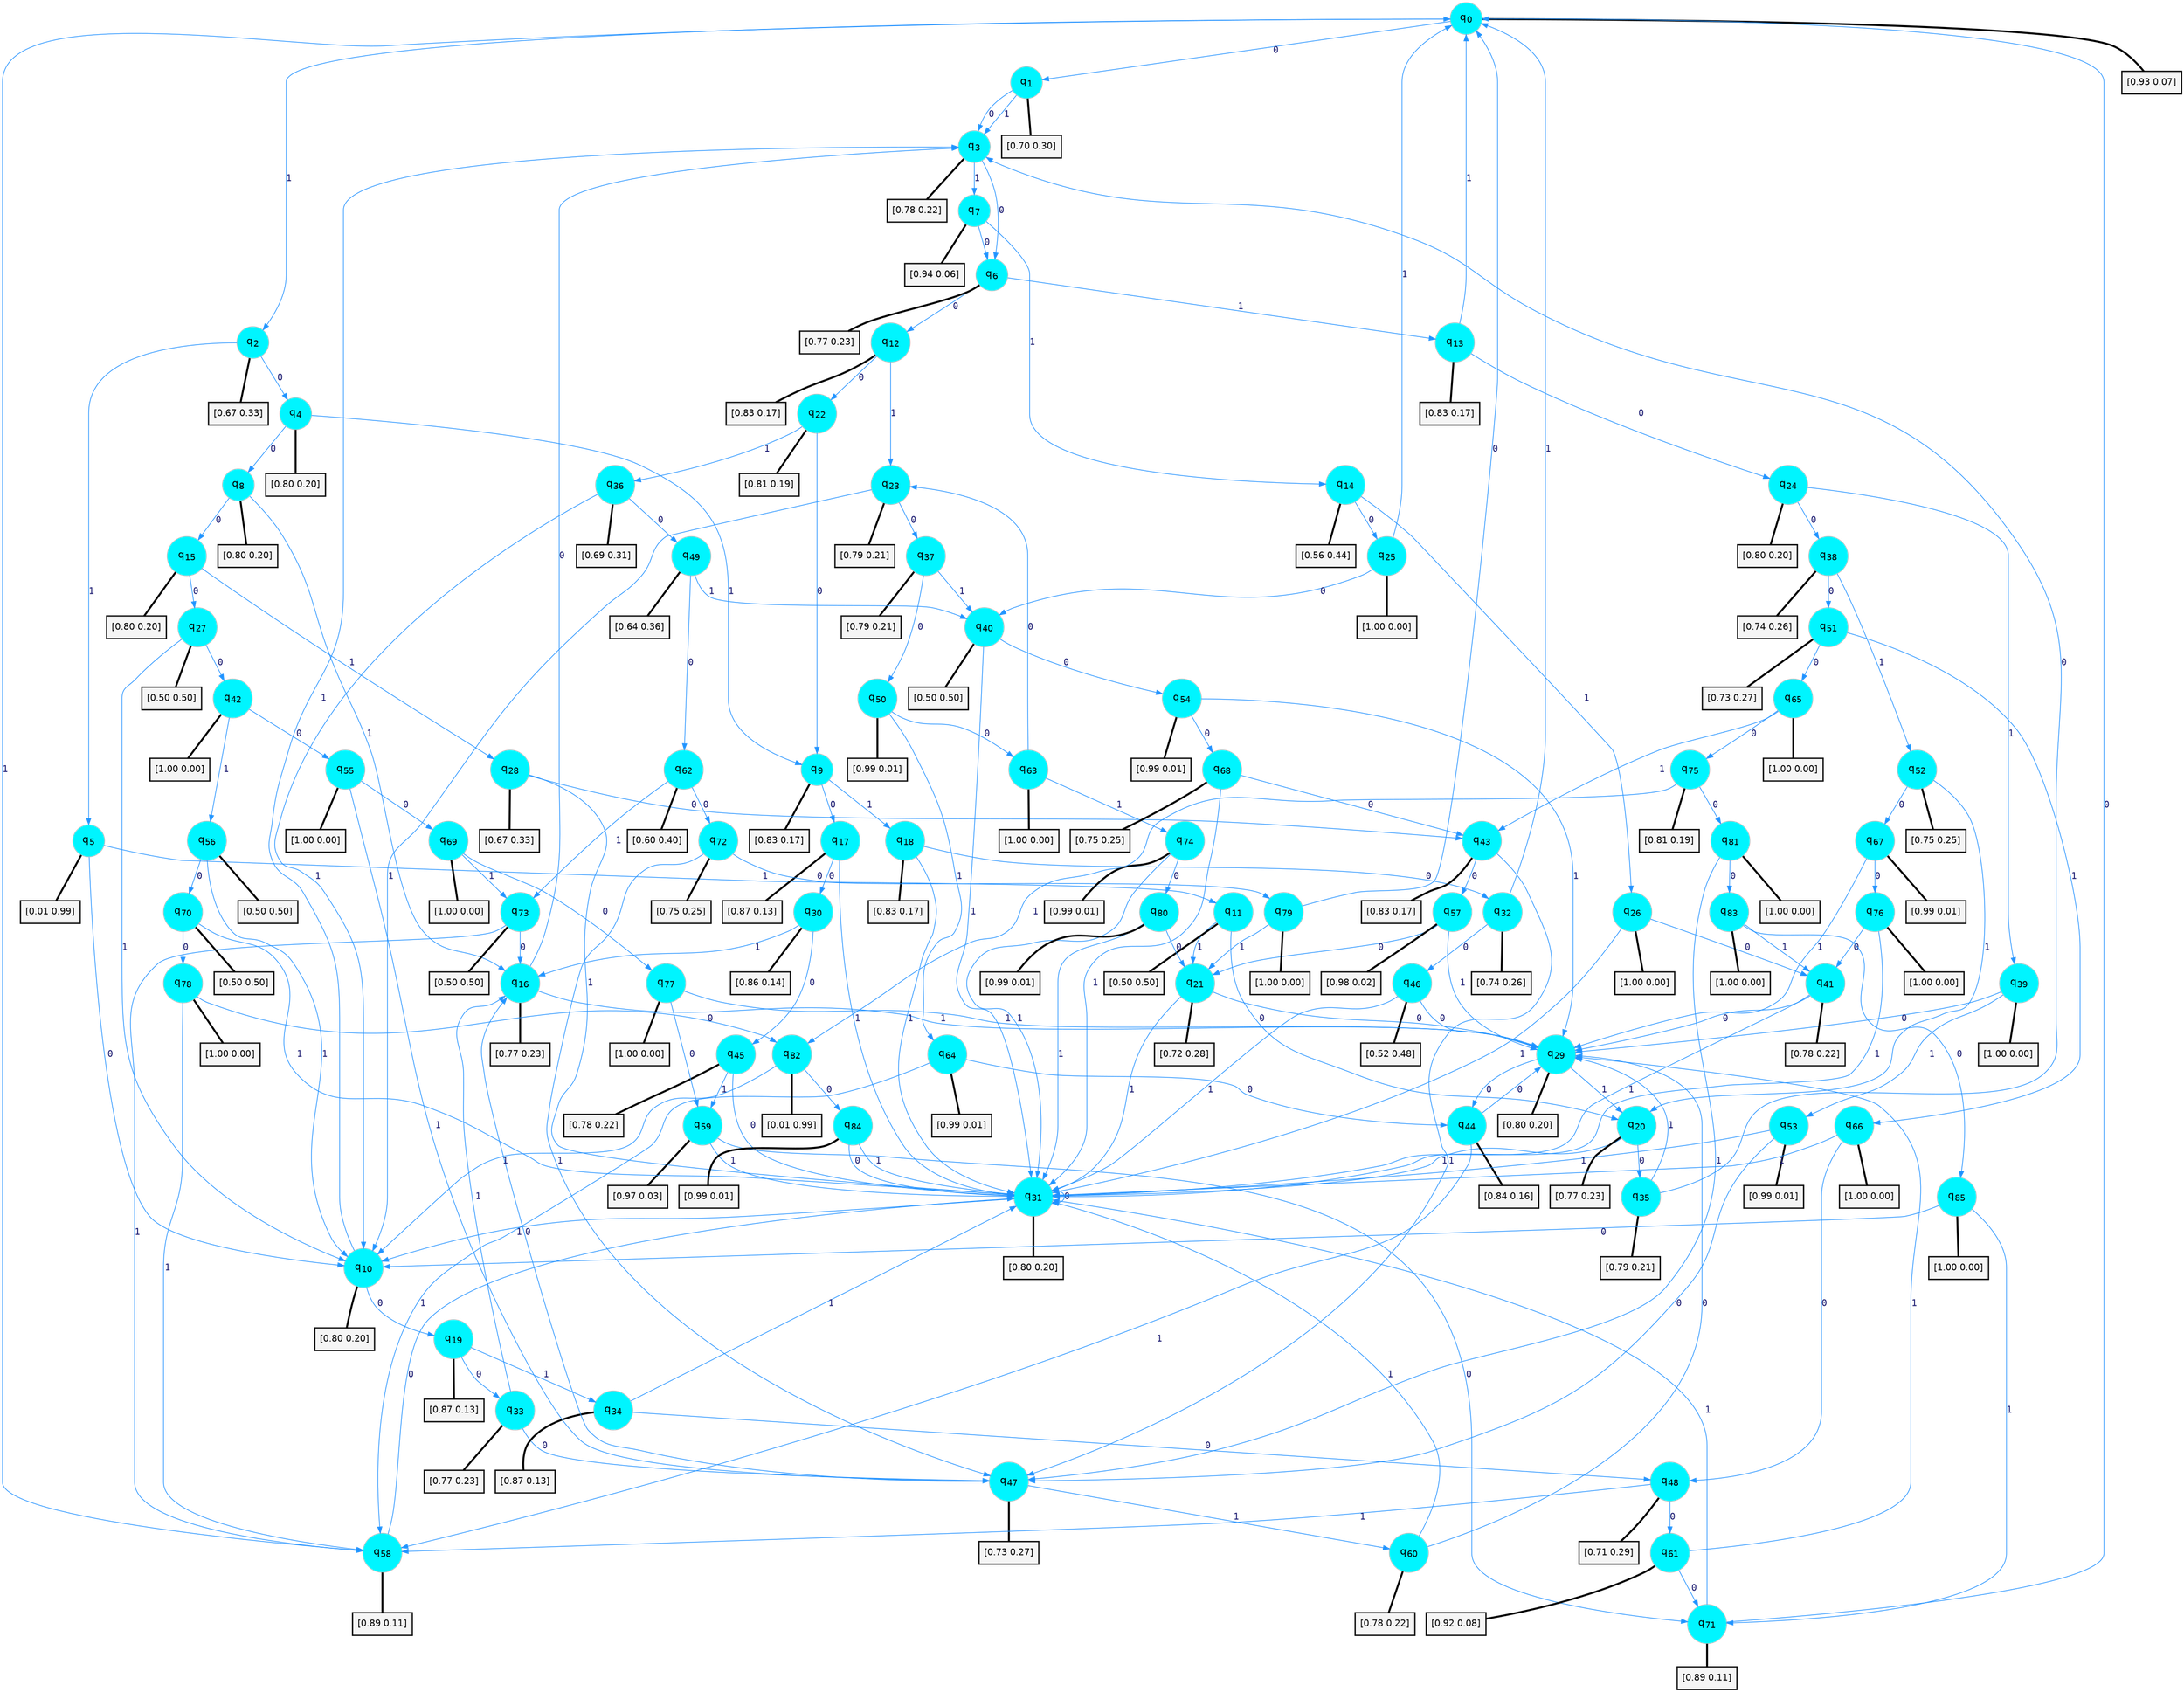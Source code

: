 digraph G {
graph [
bgcolor=transparent, dpi=300, rankdir=TD, size="40,25"];
node [
color=gray, fillcolor=turquoise1, fontcolor=black, fontname=Helvetica, fontsize=16, fontweight=bold, shape=circle, style=filled];
edge [
arrowsize=1, color=dodgerblue1, fontcolor=midnightblue, fontname=courier, fontweight=bold, penwidth=1, style=solid, weight=20];
0[label=<q<SUB>0</SUB>>];
1[label=<q<SUB>1</SUB>>];
2[label=<q<SUB>2</SUB>>];
3[label=<q<SUB>3</SUB>>];
4[label=<q<SUB>4</SUB>>];
5[label=<q<SUB>5</SUB>>];
6[label=<q<SUB>6</SUB>>];
7[label=<q<SUB>7</SUB>>];
8[label=<q<SUB>8</SUB>>];
9[label=<q<SUB>9</SUB>>];
10[label=<q<SUB>10</SUB>>];
11[label=<q<SUB>11</SUB>>];
12[label=<q<SUB>12</SUB>>];
13[label=<q<SUB>13</SUB>>];
14[label=<q<SUB>14</SUB>>];
15[label=<q<SUB>15</SUB>>];
16[label=<q<SUB>16</SUB>>];
17[label=<q<SUB>17</SUB>>];
18[label=<q<SUB>18</SUB>>];
19[label=<q<SUB>19</SUB>>];
20[label=<q<SUB>20</SUB>>];
21[label=<q<SUB>21</SUB>>];
22[label=<q<SUB>22</SUB>>];
23[label=<q<SUB>23</SUB>>];
24[label=<q<SUB>24</SUB>>];
25[label=<q<SUB>25</SUB>>];
26[label=<q<SUB>26</SUB>>];
27[label=<q<SUB>27</SUB>>];
28[label=<q<SUB>28</SUB>>];
29[label=<q<SUB>29</SUB>>];
30[label=<q<SUB>30</SUB>>];
31[label=<q<SUB>31</SUB>>];
32[label=<q<SUB>32</SUB>>];
33[label=<q<SUB>33</SUB>>];
34[label=<q<SUB>34</SUB>>];
35[label=<q<SUB>35</SUB>>];
36[label=<q<SUB>36</SUB>>];
37[label=<q<SUB>37</SUB>>];
38[label=<q<SUB>38</SUB>>];
39[label=<q<SUB>39</SUB>>];
40[label=<q<SUB>40</SUB>>];
41[label=<q<SUB>41</SUB>>];
42[label=<q<SUB>42</SUB>>];
43[label=<q<SUB>43</SUB>>];
44[label=<q<SUB>44</SUB>>];
45[label=<q<SUB>45</SUB>>];
46[label=<q<SUB>46</SUB>>];
47[label=<q<SUB>47</SUB>>];
48[label=<q<SUB>48</SUB>>];
49[label=<q<SUB>49</SUB>>];
50[label=<q<SUB>50</SUB>>];
51[label=<q<SUB>51</SUB>>];
52[label=<q<SUB>52</SUB>>];
53[label=<q<SUB>53</SUB>>];
54[label=<q<SUB>54</SUB>>];
55[label=<q<SUB>55</SUB>>];
56[label=<q<SUB>56</SUB>>];
57[label=<q<SUB>57</SUB>>];
58[label=<q<SUB>58</SUB>>];
59[label=<q<SUB>59</SUB>>];
60[label=<q<SUB>60</SUB>>];
61[label=<q<SUB>61</SUB>>];
62[label=<q<SUB>62</SUB>>];
63[label=<q<SUB>63</SUB>>];
64[label=<q<SUB>64</SUB>>];
65[label=<q<SUB>65</SUB>>];
66[label=<q<SUB>66</SUB>>];
67[label=<q<SUB>67</SUB>>];
68[label=<q<SUB>68</SUB>>];
69[label=<q<SUB>69</SUB>>];
70[label=<q<SUB>70</SUB>>];
71[label=<q<SUB>71</SUB>>];
72[label=<q<SUB>72</SUB>>];
73[label=<q<SUB>73</SUB>>];
74[label=<q<SUB>74</SUB>>];
75[label=<q<SUB>75</SUB>>];
76[label=<q<SUB>76</SUB>>];
77[label=<q<SUB>77</SUB>>];
78[label=<q<SUB>78</SUB>>];
79[label=<q<SUB>79</SUB>>];
80[label=<q<SUB>80</SUB>>];
81[label=<q<SUB>81</SUB>>];
82[label=<q<SUB>82</SUB>>];
83[label=<q<SUB>83</SUB>>];
84[label=<q<SUB>84</SUB>>];
85[label=<q<SUB>85</SUB>>];
86[label="[0.93 0.07]", shape=box,fontcolor=black, fontname=Helvetica, fontsize=14, penwidth=2, fillcolor=whitesmoke,color=black];
87[label="[0.70 0.30]", shape=box,fontcolor=black, fontname=Helvetica, fontsize=14, penwidth=2, fillcolor=whitesmoke,color=black];
88[label="[0.67 0.33]", shape=box,fontcolor=black, fontname=Helvetica, fontsize=14, penwidth=2, fillcolor=whitesmoke,color=black];
89[label="[0.78 0.22]", shape=box,fontcolor=black, fontname=Helvetica, fontsize=14, penwidth=2, fillcolor=whitesmoke,color=black];
90[label="[0.80 0.20]", shape=box,fontcolor=black, fontname=Helvetica, fontsize=14, penwidth=2, fillcolor=whitesmoke,color=black];
91[label="[0.01 0.99]", shape=box,fontcolor=black, fontname=Helvetica, fontsize=14, penwidth=2, fillcolor=whitesmoke,color=black];
92[label="[0.77 0.23]", shape=box,fontcolor=black, fontname=Helvetica, fontsize=14, penwidth=2, fillcolor=whitesmoke,color=black];
93[label="[0.94 0.06]", shape=box,fontcolor=black, fontname=Helvetica, fontsize=14, penwidth=2, fillcolor=whitesmoke,color=black];
94[label="[0.80 0.20]", shape=box,fontcolor=black, fontname=Helvetica, fontsize=14, penwidth=2, fillcolor=whitesmoke,color=black];
95[label="[0.83 0.17]", shape=box,fontcolor=black, fontname=Helvetica, fontsize=14, penwidth=2, fillcolor=whitesmoke,color=black];
96[label="[0.80 0.20]", shape=box,fontcolor=black, fontname=Helvetica, fontsize=14, penwidth=2, fillcolor=whitesmoke,color=black];
97[label="[0.50 0.50]", shape=box,fontcolor=black, fontname=Helvetica, fontsize=14, penwidth=2, fillcolor=whitesmoke,color=black];
98[label="[0.83 0.17]", shape=box,fontcolor=black, fontname=Helvetica, fontsize=14, penwidth=2, fillcolor=whitesmoke,color=black];
99[label="[0.83 0.17]", shape=box,fontcolor=black, fontname=Helvetica, fontsize=14, penwidth=2, fillcolor=whitesmoke,color=black];
100[label="[0.56 0.44]", shape=box,fontcolor=black, fontname=Helvetica, fontsize=14, penwidth=2, fillcolor=whitesmoke,color=black];
101[label="[0.80 0.20]", shape=box,fontcolor=black, fontname=Helvetica, fontsize=14, penwidth=2, fillcolor=whitesmoke,color=black];
102[label="[0.77 0.23]", shape=box,fontcolor=black, fontname=Helvetica, fontsize=14, penwidth=2, fillcolor=whitesmoke,color=black];
103[label="[0.87 0.13]", shape=box,fontcolor=black, fontname=Helvetica, fontsize=14, penwidth=2, fillcolor=whitesmoke,color=black];
104[label="[0.83 0.17]", shape=box,fontcolor=black, fontname=Helvetica, fontsize=14, penwidth=2, fillcolor=whitesmoke,color=black];
105[label="[0.87 0.13]", shape=box,fontcolor=black, fontname=Helvetica, fontsize=14, penwidth=2, fillcolor=whitesmoke,color=black];
106[label="[0.77 0.23]", shape=box,fontcolor=black, fontname=Helvetica, fontsize=14, penwidth=2, fillcolor=whitesmoke,color=black];
107[label="[0.72 0.28]", shape=box,fontcolor=black, fontname=Helvetica, fontsize=14, penwidth=2, fillcolor=whitesmoke,color=black];
108[label="[0.81 0.19]", shape=box,fontcolor=black, fontname=Helvetica, fontsize=14, penwidth=2, fillcolor=whitesmoke,color=black];
109[label="[0.79 0.21]", shape=box,fontcolor=black, fontname=Helvetica, fontsize=14, penwidth=2, fillcolor=whitesmoke,color=black];
110[label="[0.80 0.20]", shape=box,fontcolor=black, fontname=Helvetica, fontsize=14, penwidth=2, fillcolor=whitesmoke,color=black];
111[label="[1.00 0.00]", shape=box,fontcolor=black, fontname=Helvetica, fontsize=14, penwidth=2, fillcolor=whitesmoke,color=black];
112[label="[1.00 0.00]", shape=box,fontcolor=black, fontname=Helvetica, fontsize=14, penwidth=2, fillcolor=whitesmoke,color=black];
113[label="[0.50 0.50]", shape=box,fontcolor=black, fontname=Helvetica, fontsize=14, penwidth=2, fillcolor=whitesmoke,color=black];
114[label="[0.67 0.33]", shape=box,fontcolor=black, fontname=Helvetica, fontsize=14, penwidth=2, fillcolor=whitesmoke,color=black];
115[label="[0.80 0.20]", shape=box,fontcolor=black, fontname=Helvetica, fontsize=14, penwidth=2, fillcolor=whitesmoke,color=black];
116[label="[0.86 0.14]", shape=box,fontcolor=black, fontname=Helvetica, fontsize=14, penwidth=2, fillcolor=whitesmoke,color=black];
117[label="[0.80 0.20]", shape=box,fontcolor=black, fontname=Helvetica, fontsize=14, penwidth=2, fillcolor=whitesmoke,color=black];
118[label="[0.74 0.26]", shape=box,fontcolor=black, fontname=Helvetica, fontsize=14, penwidth=2, fillcolor=whitesmoke,color=black];
119[label="[0.77 0.23]", shape=box,fontcolor=black, fontname=Helvetica, fontsize=14, penwidth=2, fillcolor=whitesmoke,color=black];
120[label="[0.87 0.13]", shape=box,fontcolor=black, fontname=Helvetica, fontsize=14, penwidth=2, fillcolor=whitesmoke,color=black];
121[label="[0.79 0.21]", shape=box,fontcolor=black, fontname=Helvetica, fontsize=14, penwidth=2, fillcolor=whitesmoke,color=black];
122[label="[0.69 0.31]", shape=box,fontcolor=black, fontname=Helvetica, fontsize=14, penwidth=2, fillcolor=whitesmoke,color=black];
123[label="[0.79 0.21]", shape=box,fontcolor=black, fontname=Helvetica, fontsize=14, penwidth=2, fillcolor=whitesmoke,color=black];
124[label="[0.74 0.26]", shape=box,fontcolor=black, fontname=Helvetica, fontsize=14, penwidth=2, fillcolor=whitesmoke,color=black];
125[label="[1.00 0.00]", shape=box,fontcolor=black, fontname=Helvetica, fontsize=14, penwidth=2, fillcolor=whitesmoke,color=black];
126[label="[0.50 0.50]", shape=box,fontcolor=black, fontname=Helvetica, fontsize=14, penwidth=2, fillcolor=whitesmoke,color=black];
127[label="[0.78 0.22]", shape=box,fontcolor=black, fontname=Helvetica, fontsize=14, penwidth=2, fillcolor=whitesmoke,color=black];
128[label="[1.00 0.00]", shape=box,fontcolor=black, fontname=Helvetica, fontsize=14, penwidth=2, fillcolor=whitesmoke,color=black];
129[label="[0.83 0.17]", shape=box,fontcolor=black, fontname=Helvetica, fontsize=14, penwidth=2, fillcolor=whitesmoke,color=black];
130[label="[0.84 0.16]", shape=box,fontcolor=black, fontname=Helvetica, fontsize=14, penwidth=2, fillcolor=whitesmoke,color=black];
131[label="[0.78 0.22]", shape=box,fontcolor=black, fontname=Helvetica, fontsize=14, penwidth=2, fillcolor=whitesmoke,color=black];
132[label="[0.52 0.48]", shape=box,fontcolor=black, fontname=Helvetica, fontsize=14, penwidth=2, fillcolor=whitesmoke,color=black];
133[label="[0.73 0.27]", shape=box,fontcolor=black, fontname=Helvetica, fontsize=14, penwidth=2, fillcolor=whitesmoke,color=black];
134[label="[0.71 0.29]", shape=box,fontcolor=black, fontname=Helvetica, fontsize=14, penwidth=2, fillcolor=whitesmoke,color=black];
135[label="[0.64 0.36]", shape=box,fontcolor=black, fontname=Helvetica, fontsize=14, penwidth=2, fillcolor=whitesmoke,color=black];
136[label="[0.99 0.01]", shape=box,fontcolor=black, fontname=Helvetica, fontsize=14, penwidth=2, fillcolor=whitesmoke,color=black];
137[label="[0.73 0.27]", shape=box,fontcolor=black, fontname=Helvetica, fontsize=14, penwidth=2, fillcolor=whitesmoke,color=black];
138[label="[0.75 0.25]", shape=box,fontcolor=black, fontname=Helvetica, fontsize=14, penwidth=2, fillcolor=whitesmoke,color=black];
139[label="[0.99 0.01]", shape=box,fontcolor=black, fontname=Helvetica, fontsize=14, penwidth=2, fillcolor=whitesmoke,color=black];
140[label="[0.99 0.01]", shape=box,fontcolor=black, fontname=Helvetica, fontsize=14, penwidth=2, fillcolor=whitesmoke,color=black];
141[label="[1.00 0.00]", shape=box,fontcolor=black, fontname=Helvetica, fontsize=14, penwidth=2, fillcolor=whitesmoke,color=black];
142[label="[0.50 0.50]", shape=box,fontcolor=black, fontname=Helvetica, fontsize=14, penwidth=2, fillcolor=whitesmoke,color=black];
143[label="[0.98 0.02]", shape=box,fontcolor=black, fontname=Helvetica, fontsize=14, penwidth=2, fillcolor=whitesmoke,color=black];
144[label="[0.89 0.11]", shape=box,fontcolor=black, fontname=Helvetica, fontsize=14, penwidth=2, fillcolor=whitesmoke,color=black];
145[label="[0.97 0.03]", shape=box,fontcolor=black, fontname=Helvetica, fontsize=14, penwidth=2, fillcolor=whitesmoke,color=black];
146[label="[0.78 0.22]", shape=box,fontcolor=black, fontname=Helvetica, fontsize=14, penwidth=2, fillcolor=whitesmoke,color=black];
147[label="[0.92 0.08]", shape=box,fontcolor=black, fontname=Helvetica, fontsize=14, penwidth=2, fillcolor=whitesmoke,color=black];
148[label="[0.60 0.40]", shape=box,fontcolor=black, fontname=Helvetica, fontsize=14, penwidth=2, fillcolor=whitesmoke,color=black];
149[label="[1.00 0.00]", shape=box,fontcolor=black, fontname=Helvetica, fontsize=14, penwidth=2, fillcolor=whitesmoke,color=black];
150[label="[0.99 0.01]", shape=box,fontcolor=black, fontname=Helvetica, fontsize=14, penwidth=2, fillcolor=whitesmoke,color=black];
151[label="[1.00 0.00]", shape=box,fontcolor=black, fontname=Helvetica, fontsize=14, penwidth=2, fillcolor=whitesmoke,color=black];
152[label="[1.00 0.00]", shape=box,fontcolor=black, fontname=Helvetica, fontsize=14, penwidth=2, fillcolor=whitesmoke,color=black];
153[label="[0.99 0.01]", shape=box,fontcolor=black, fontname=Helvetica, fontsize=14, penwidth=2, fillcolor=whitesmoke,color=black];
154[label="[0.75 0.25]", shape=box,fontcolor=black, fontname=Helvetica, fontsize=14, penwidth=2, fillcolor=whitesmoke,color=black];
155[label="[1.00 0.00]", shape=box,fontcolor=black, fontname=Helvetica, fontsize=14, penwidth=2, fillcolor=whitesmoke,color=black];
156[label="[0.50 0.50]", shape=box,fontcolor=black, fontname=Helvetica, fontsize=14, penwidth=2, fillcolor=whitesmoke,color=black];
157[label="[0.89 0.11]", shape=box,fontcolor=black, fontname=Helvetica, fontsize=14, penwidth=2, fillcolor=whitesmoke,color=black];
158[label="[0.75 0.25]", shape=box,fontcolor=black, fontname=Helvetica, fontsize=14, penwidth=2, fillcolor=whitesmoke,color=black];
159[label="[0.50 0.50]", shape=box,fontcolor=black, fontname=Helvetica, fontsize=14, penwidth=2, fillcolor=whitesmoke,color=black];
160[label="[0.99 0.01]", shape=box,fontcolor=black, fontname=Helvetica, fontsize=14, penwidth=2, fillcolor=whitesmoke,color=black];
161[label="[0.81 0.19]", shape=box,fontcolor=black, fontname=Helvetica, fontsize=14, penwidth=2, fillcolor=whitesmoke,color=black];
162[label="[1.00 0.00]", shape=box,fontcolor=black, fontname=Helvetica, fontsize=14, penwidth=2, fillcolor=whitesmoke,color=black];
163[label="[1.00 0.00]", shape=box,fontcolor=black, fontname=Helvetica, fontsize=14, penwidth=2, fillcolor=whitesmoke,color=black];
164[label="[1.00 0.00]", shape=box,fontcolor=black, fontname=Helvetica, fontsize=14, penwidth=2, fillcolor=whitesmoke,color=black];
165[label="[1.00 0.00]", shape=box,fontcolor=black, fontname=Helvetica, fontsize=14, penwidth=2, fillcolor=whitesmoke,color=black];
166[label="[0.99 0.01]", shape=box,fontcolor=black, fontname=Helvetica, fontsize=14, penwidth=2, fillcolor=whitesmoke,color=black];
167[label="[1.00 0.00]", shape=box,fontcolor=black, fontname=Helvetica, fontsize=14, penwidth=2, fillcolor=whitesmoke,color=black];
168[label="[0.01 0.99]", shape=box,fontcolor=black, fontname=Helvetica, fontsize=14, penwidth=2, fillcolor=whitesmoke,color=black];
169[label="[1.00 0.00]", shape=box,fontcolor=black, fontname=Helvetica, fontsize=14, penwidth=2, fillcolor=whitesmoke,color=black];
170[label="[0.99 0.01]", shape=box,fontcolor=black, fontname=Helvetica, fontsize=14, penwidth=2, fillcolor=whitesmoke,color=black];
171[label="[1.00 0.00]", shape=box,fontcolor=black, fontname=Helvetica, fontsize=14, penwidth=2, fillcolor=whitesmoke,color=black];
0->1 [label=0];
0->2 [label=1];
0->86 [arrowhead=none, penwidth=3,color=black];
1->3 [label=0];
1->3 [label=1];
1->87 [arrowhead=none, penwidth=3,color=black];
2->4 [label=0];
2->5 [label=1];
2->88 [arrowhead=none, penwidth=3,color=black];
3->6 [label=0];
3->7 [label=1];
3->89 [arrowhead=none, penwidth=3,color=black];
4->8 [label=0];
4->9 [label=1];
4->90 [arrowhead=none, penwidth=3,color=black];
5->10 [label=0];
5->11 [label=1];
5->91 [arrowhead=none, penwidth=3,color=black];
6->12 [label=0];
6->13 [label=1];
6->92 [arrowhead=none, penwidth=3,color=black];
7->6 [label=0];
7->14 [label=1];
7->93 [arrowhead=none, penwidth=3,color=black];
8->15 [label=0];
8->16 [label=1];
8->94 [arrowhead=none, penwidth=3,color=black];
9->17 [label=0];
9->18 [label=1];
9->95 [arrowhead=none, penwidth=3,color=black];
10->19 [label=0];
10->3 [label=1];
10->96 [arrowhead=none, penwidth=3,color=black];
11->20 [label=0];
11->21 [label=1];
11->97 [arrowhead=none, penwidth=3,color=black];
12->22 [label=0];
12->23 [label=1];
12->98 [arrowhead=none, penwidth=3,color=black];
13->24 [label=0];
13->0 [label=1];
13->99 [arrowhead=none, penwidth=3,color=black];
14->25 [label=0];
14->26 [label=1];
14->100 [arrowhead=none, penwidth=3,color=black];
15->27 [label=0];
15->28 [label=1];
15->101 [arrowhead=none, penwidth=3,color=black];
16->3 [label=0];
16->29 [label=1];
16->102 [arrowhead=none, penwidth=3,color=black];
17->30 [label=0];
17->31 [label=1];
17->103 [arrowhead=none, penwidth=3,color=black];
18->32 [label=0];
18->31 [label=1];
18->104 [arrowhead=none, penwidth=3,color=black];
19->33 [label=0];
19->34 [label=1];
19->105 [arrowhead=none, penwidth=3,color=black];
20->35 [label=0];
20->31 [label=1];
20->106 [arrowhead=none, penwidth=3,color=black];
21->29 [label=0];
21->31 [label=1];
21->107 [arrowhead=none, penwidth=3,color=black];
22->9 [label=0];
22->36 [label=1];
22->108 [arrowhead=none, penwidth=3,color=black];
23->37 [label=0];
23->10 [label=1];
23->109 [arrowhead=none, penwidth=3,color=black];
24->38 [label=0];
24->39 [label=1];
24->110 [arrowhead=none, penwidth=3,color=black];
25->40 [label=0];
25->0 [label=1];
25->111 [arrowhead=none, penwidth=3,color=black];
26->41 [label=0];
26->31 [label=1];
26->112 [arrowhead=none, penwidth=3,color=black];
27->42 [label=0];
27->10 [label=1];
27->113 [arrowhead=none, penwidth=3,color=black];
28->43 [label=0];
28->31 [label=1];
28->114 [arrowhead=none, penwidth=3,color=black];
29->44 [label=0];
29->20 [label=1];
29->115 [arrowhead=none, penwidth=3,color=black];
30->45 [label=0];
30->16 [label=1];
30->116 [arrowhead=none, penwidth=3,color=black];
31->31 [label=0];
31->10 [label=1];
31->117 [arrowhead=none, penwidth=3,color=black];
32->46 [label=0];
32->0 [label=1];
32->118 [arrowhead=none, penwidth=3,color=black];
33->47 [label=0];
33->16 [label=1];
33->119 [arrowhead=none, penwidth=3,color=black];
34->48 [label=0];
34->31 [label=1];
34->120 [arrowhead=none, penwidth=3,color=black];
35->3 [label=0];
35->29 [label=1];
35->121 [arrowhead=none, penwidth=3,color=black];
36->49 [label=0];
36->10 [label=1];
36->122 [arrowhead=none, penwidth=3,color=black];
37->50 [label=0];
37->40 [label=1];
37->123 [arrowhead=none, penwidth=3,color=black];
38->51 [label=0];
38->52 [label=1];
38->124 [arrowhead=none, penwidth=3,color=black];
39->29 [label=0];
39->53 [label=1];
39->125 [arrowhead=none, penwidth=3,color=black];
40->54 [label=0];
40->31 [label=1];
40->126 [arrowhead=none, penwidth=3,color=black];
41->29 [label=0];
41->31 [label=1];
41->127 [arrowhead=none, penwidth=3,color=black];
42->55 [label=0];
42->56 [label=1];
42->128 [arrowhead=none, penwidth=3,color=black];
43->57 [label=0];
43->47 [label=1];
43->129 [arrowhead=none, penwidth=3,color=black];
44->29 [label=0];
44->58 [label=1];
44->130 [arrowhead=none, penwidth=3,color=black];
45->31 [label=0];
45->59 [label=1];
45->131 [arrowhead=none, penwidth=3,color=black];
46->29 [label=0];
46->31 [label=1];
46->132 [arrowhead=none, penwidth=3,color=black];
47->16 [label=0];
47->60 [label=1];
47->133 [arrowhead=none, penwidth=3,color=black];
48->61 [label=0];
48->58 [label=1];
48->134 [arrowhead=none, penwidth=3,color=black];
49->62 [label=0];
49->40 [label=1];
49->135 [arrowhead=none, penwidth=3,color=black];
50->63 [label=0];
50->64 [label=1];
50->136 [arrowhead=none, penwidth=3,color=black];
51->65 [label=0];
51->66 [label=1];
51->137 [arrowhead=none, penwidth=3,color=black];
52->67 [label=0];
52->20 [label=1];
52->138 [arrowhead=none, penwidth=3,color=black];
53->47 [label=0];
53->31 [label=1];
53->139 [arrowhead=none, penwidth=3,color=black];
54->68 [label=0];
54->29 [label=1];
54->140 [arrowhead=none, penwidth=3,color=black];
55->69 [label=0];
55->47 [label=1];
55->141 [arrowhead=none, penwidth=3,color=black];
56->70 [label=0];
56->10 [label=1];
56->142 [arrowhead=none, penwidth=3,color=black];
57->21 [label=0];
57->29 [label=1];
57->143 [arrowhead=none, penwidth=3,color=black];
58->31 [label=0];
58->0 [label=1];
58->144 [arrowhead=none, penwidth=3,color=black];
59->71 [label=0];
59->31 [label=1];
59->145 [arrowhead=none, penwidth=3,color=black];
60->29 [label=0];
60->31 [label=1];
60->146 [arrowhead=none, penwidth=3,color=black];
61->71 [label=0];
61->29 [label=1];
61->147 [arrowhead=none, penwidth=3,color=black];
62->72 [label=0];
62->73 [label=1];
62->148 [arrowhead=none, penwidth=3,color=black];
63->23 [label=0];
63->74 [label=1];
63->149 [arrowhead=none, penwidth=3,color=black];
64->44 [label=0];
64->58 [label=1];
64->150 [arrowhead=none, penwidth=3,color=black];
65->75 [label=0];
65->43 [label=1];
65->151 [arrowhead=none, penwidth=3,color=black];
66->48 [label=0];
66->31 [label=1];
66->152 [arrowhead=none, penwidth=3,color=black];
67->76 [label=0];
67->29 [label=1];
67->153 [arrowhead=none, penwidth=3,color=black];
68->43 [label=0];
68->31 [label=1];
68->154 [arrowhead=none, penwidth=3,color=black];
69->77 [label=0];
69->73 [label=1];
69->155 [arrowhead=none, penwidth=3,color=black];
70->78 [label=0];
70->31 [label=1];
70->156 [arrowhead=none, penwidth=3,color=black];
71->0 [label=0];
71->31 [label=1];
71->157 [arrowhead=none, penwidth=3,color=black];
72->79 [label=0];
72->47 [label=1];
72->158 [arrowhead=none, penwidth=3,color=black];
73->16 [label=0];
73->58 [label=1];
73->159 [arrowhead=none, penwidth=3,color=black];
74->80 [label=0];
74->31 [label=1];
74->160 [arrowhead=none, penwidth=3,color=black];
75->81 [label=0];
75->82 [label=1];
75->161 [arrowhead=none, penwidth=3,color=black];
76->41 [label=0];
76->31 [label=1];
76->162 [arrowhead=none, penwidth=3,color=black];
77->59 [label=0];
77->29 [label=1];
77->163 [arrowhead=none, penwidth=3,color=black];
78->82 [label=0];
78->58 [label=1];
78->164 [arrowhead=none, penwidth=3,color=black];
79->0 [label=0];
79->21 [label=1];
79->165 [arrowhead=none, penwidth=3,color=black];
80->21 [label=0];
80->31 [label=1];
80->166 [arrowhead=none, penwidth=3,color=black];
81->83 [label=0];
81->47 [label=1];
81->167 [arrowhead=none, penwidth=3,color=black];
82->84 [label=0];
82->10 [label=1];
82->168 [arrowhead=none, penwidth=3,color=black];
83->85 [label=0];
83->41 [label=1];
83->169 [arrowhead=none, penwidth=3,color=black];
84->31 [label=0];
84->31 [label=1];
84->170 [arrowhead=none, penwidth=3,color=black];
85->10 [label=0];
85->71 [label=1];
85->171 [arrowhead=none, penwidth=3,color=black];
}
